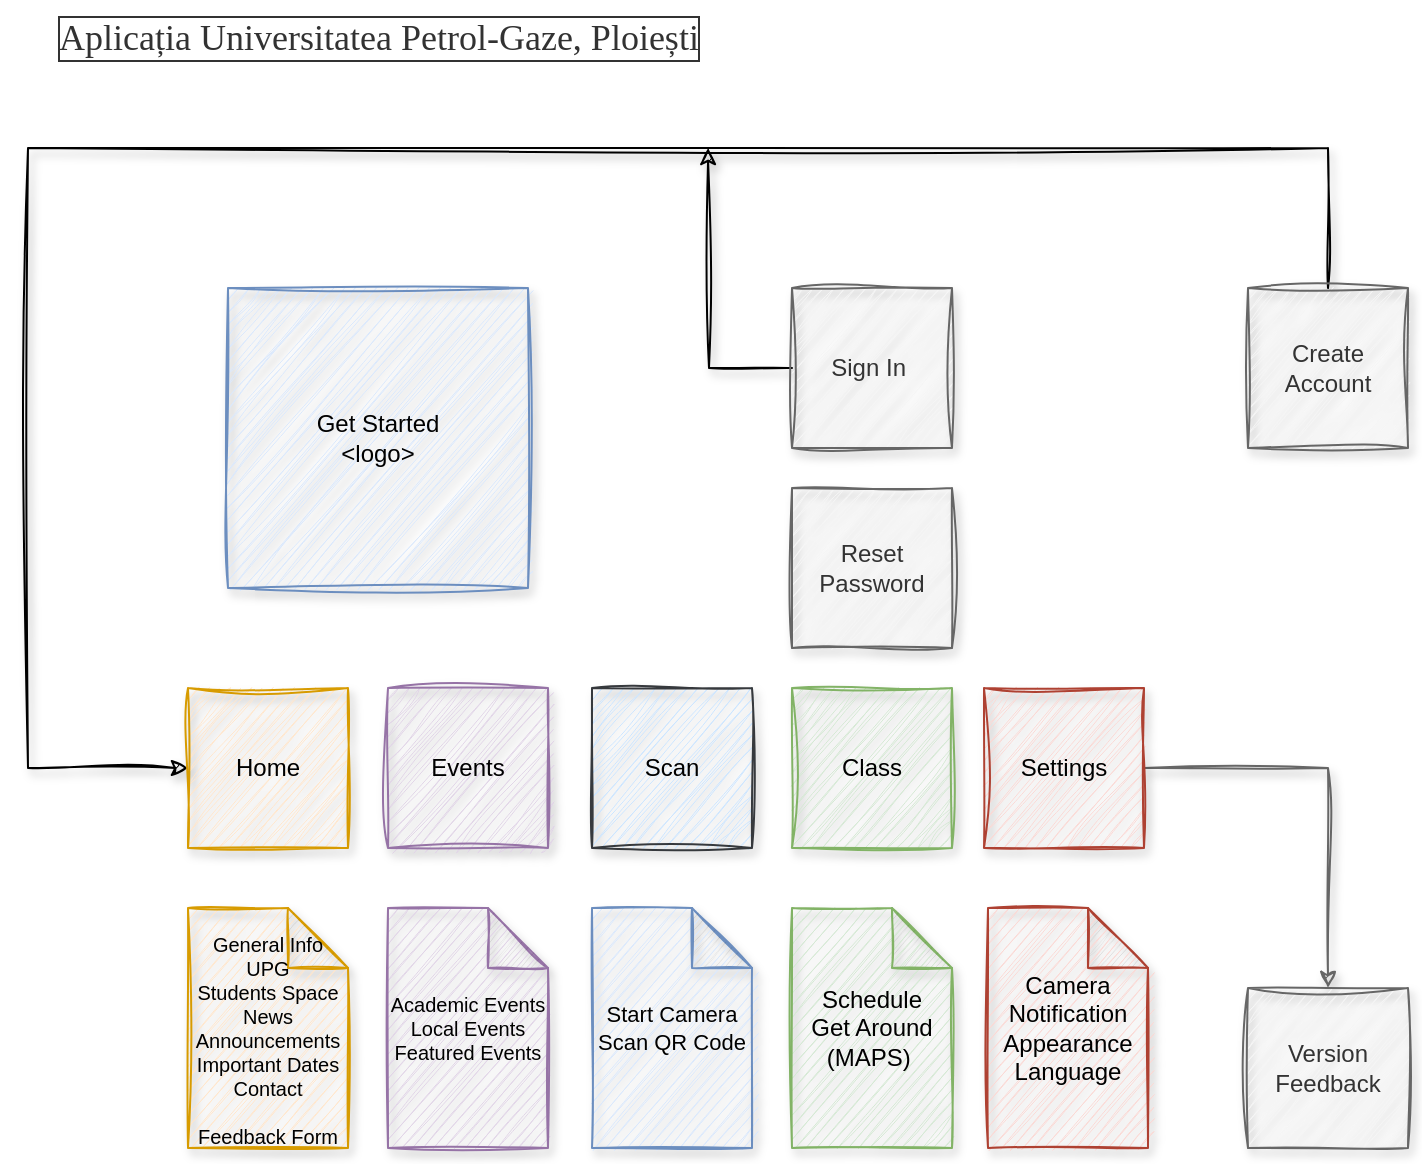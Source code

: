 <mxfile version="20.7.4" type="github">
  <diagram id="D0pcz6vuqmUrcua5Kuvg" name="Page-1">
    <mxGraphModel dx="1026" dy="633" grid="1" gridSize="10" guides="1" tooltips="1" connect="1" arrows="1" fold="1" page="1" pageScale="1" pageWidth="827" pageHeight="1169" math="0" shadow="0">
      <root>
        <mxCell id="0" />
        <mxCell id="1" parent="0" />
        <mxCell id="ZCA3S4wdHOKqiwq0sCwG-1" value="Class" style="whiteSpace=wrap;html=1;aspect=fixed;shadow=1;sketch=1;curveFitting=1;jiggle=2;fillColor=#d5e8d4;strokeColor=#82b366;" parent="1" vertex="1">
          <mxGeometry x="462" y="390" width="80" height="80" as="geometry" />
        </mxCell>
        <mxCell id="ZCA3S4wdHOKqiwq0sCwG-2" value="Scan" style="whiteSpace=wrap;html=1;aspect=fixed;shadow=1;sketch=1;curveFitting=1;jiggle=2;fillColor=#cce5ff;strokeColor=#36393d;" parent="1" vertex="1">
          <mxGeometry x="362" y="390" width="80" height="80" as="geometry" />
        </mxCell>
        <mxCell id="ZCA3S4wdHOKqiwq0sCwG-5" value="Get Started&lt;br&gt;&amp;lt;logo&amp;gt;" style="whiteSpace=wrap;html=1;aspect=fixed;shadow=1;sketch=1;curveFitting=1;jiggle=2;fillColor=#dae8fc;strokeColor=#6c8ebf;" parent="1" vertex="1">
          <mxGeometry x="180" y="190" width="150" height="150" as="geometry" />
        </mxCell>
        <mxCell id="PKq0YOTUIHZ_qvJE_4aY-6" style="edgeStyle=orthogonalEdgeStyle;rounded=0;sketch=1;orthogonalLoop=1;jettySize=auto;html=1;shadow=1;" parent="1" source="ZCA3S4wdHOKqiwq0sCwG-6" edge="1">
          <mxGeometry relative="1" as="geometry">
            <mxPoint x="420" y="120" as="targetPoint" />
          </mxGeometry>
        </mxCell>
        <mxCell id="ZCA3S4wdHOKqiwq0sCwG-6" value="Sign In&amp;nbsp;" style="whiteSpace=wrap;html=1;aspect=fixed;shadow=1;sketch=1;curveFitting=1;jiggle=2;fillColor=#f5f5f5;fontColor=#333333;strokeColor=#666666;" parent="1" vertex="1">
          <mxGeometry x="462" y="190" width="80" height="80" as="geometry" />
        </mxCell>
        <mxCell id="ZCA3S4wdHOKqiwq0sCwG-34" style="edgeStyle=orthogonalEdgeStyle;rounded=0;orthogonalLoop=1;jettySize=auto;html=1;exitX=0.5;exitY=0;exitDx=0;exitDy=0;entryX=0;entryY=0.5;entryDx=0;entryDy=0;sketch=1;curveFitting=1;jiggle=2;shadow=1;" parent="1" source="ZCA3S4wdHOKqiwq0sCwG-7" target="ZCA3S4wdHOKqiwq0sCwG-18" edge="1">
          <mxGeometry relative="1" as="geometry">
            <Array as="points">
              <mxPoint x="730" y="120" />
              <mxPoint x="80" y="120" />
              <mxPoint x="80" y="430" />
            </Array>
          </mxGeometry>
        </mxCell>
        <mxCell id="ZCA3S4wdHOKqiwq0sCwG-7" value="Create Account" style="whiteSpace=wrap;html=1;aspect=fixed;shadow=1;sketch=1;curveFitting=1;jiggle=2;fillColor=#f5f5f5;fontColor=#333333;strokeColor=#666666;" parent="1" vertex="1">
          <mxGeometry x="690" y="190" width="80" height="80" as="geometry" />
        </mxCell>
        <mxCell id="PKq0YOTUIHZ_qvJE_4aY-5" style="edgeStyle=orthogonalEdgeStyle;rounded=0;orthogonalLoop=1;jettySize=auto;html=1;entryX=0.5;entryY=0;entryDx=0;entryDy=0;fillColor=#f5f5f5;strokeColor=#666666;sketch=1;curveFitting=1;jiggle=2;shadow=1;" parent="1" source="ZCA3S4wdHOKqiwq0sCwG-10" target="PKq0YOTUIHZ_qvJE_4aY-4" edge="1">
          <mxGeometry relative="1" as="geometry" />
        </mxCell>
        <mxCell id="ZCA3S4wdHOKqiwq0sCwG-10" value="Settings" style="whiteSpace=wrap;html=1;aspect=fixed;shadow=1;sketch=1;curveFitting=1;jiggle=2;fillColor=#fad9d5;strokeColor=#ae4132;" parent="1" vertex="1">
          <mxGeometry x="558" y="390" width="80" height="80" as="geometry" />
        </mxCell>
        <mxCell id="ZCA3S4wdHOKqiwq0sCwG-17" value="Events" style="whiteSpace=wrap;html=1;aspect=fixed;shadow=1;sketch=1;curveFitting=1;jiggle=2;fillColor=#e1d5e7;strokeColor=#9673a6;" parent="1" vertex="1">
          <mxGeometry x="260" y="390" width="80" height="80" as="geometry" />
        </mxCell>
        <mxCell id="ZCA3S4wdHOKqiwq0sCwG-18" value="Home" style="whiteSpace=wrap;html=1;aspect=fixed;shadow=1;sketch=1;curveFitting=1;jiggle=2;fillColor=#ffe6cc;strokeColor=#d79b00;" parent="1" vertex="1">
          <mxGeometry x="160" y="390" width="80" height="80" as="geometry" />
        </mxCell>
        <mxCell id="ZCA3S4wdHOKqiwq0sCwG-26" value="Reset Password" style="whiteSpace=wrap;html=1;aspect=fixed;shadow=1;sketch=1;curveFitting=1;jiggle=2;fillColor=#f5f5f5;fontColor=#333333;strokeColor=#666666;" parent="1" vertex="1">
          <mxGeometry x="462" y="290" width="80" height="80" as="geometry" />
        </mxCell>
        <mxCell id="ZCA3S4wdHOKqiwq0sCwG-27" value="&lt;br&gt;General Info UPG&lt;br style=&quot;font-size: 10px;&quot;&gt;Students Space&lt;br&gt;News&lt;br&gt;Announcements&lt;br&gt;Important Dates&lt;br&gt;Contact&lt;br&gt;&lt;br&gt;Feedback Form" style="shape=note;whiteSpace=wrap;html=1;backgroundOutline=1;darkOpacity=0.05;rounded=1;shadow=1;glass=0;sketch=1;fontSize=10;fillColor=#ffe6cc;strokeColor=#d79b00;" parent="1" vertex="1">
          <mxGeometry x="160" y="500" width="80" height="120" as="geometry" />
        </mxCell>
        <mxCell id="ZCA3S4wdHOKqiwq0sCwG-28" value="Academic Events&lt;br&gt;Local Events&lt;br&gt;Featured Events" style="shape=note;backgroundOutline=1;darkOpacity=0.05;rounded=1;shadow=1;glass=0;sketch=1;fontSize=10;horizontal=1;verticalAlign=middle;whiteSpace=wrap;html=1;fillColor=#e1d5e7;strokeColor=#9673a6;" parent="1" vertex="1">
          <mxGeometry x="260" y="500" width="80" height="120" as="geometry" />
        </mxCell>
        <mxCell id="ZCA3S4wdHOKqiwq0sCwG-29" value="Start Camera&lt;br style=&quot;font-size: 11px;&quot;&gt;Scan QR Code" style="shape=note;whiteSpace=wrap;html=1;backgroundOutline=1;darkOpacity=0.05;rounded=1;shadow=1;glass=0;sketch=1;fontSize=11;fillColor=#dae8fc;strokeColor=#6c8ebf;" parent="1" vertex="1">
          <mxGeometry x="362" y="500" width="80" height="120" as="geometry" />
        </mxCell>
        <mxCell id="ZCA3S4wdHOKqiwq0sCwG-30" value="Schedule&lt;br&gt;Get Around &lt;br&gt;(MAPS)&amp;nbsp;" style="shape=note;whiteSpace=wrap;html=1;backgroundOutline=1;darkOpacity=0.05;rounded=1;shadow=1;glass=0;sketch=1;fillColor=#d5e8d4;strokeColor=#82b366;" parent="1" vertex="1">
          <mxGeometry x="462" y="500" width="80" height="120" as="geometry" />
        </mxCell>
        <mxCell id="ZCA3S4wdHOKqiwq0sCwG-32" value="Camera&lt;br&gt;Notification&lt;br&gt;Appearance&lt;br&gt;Language" style="shape=note;whiteSpace=wrap;html=1;backgroundOutline=1;darkOpacity=0.05;rounded=1;shadow=1;glass=0;sketch=1;fillColor=#fad9d5;strokeColor=#ae4132;" parent="1" vertex="1">
          <mxGeometry x="560" y="500" width="80" height="120" as="geometry" />
        </mxCell>
        <mxCell id="PKq0YOTUIHZ_qvJE_4aY-4" value="Version&lt;br&gt;Feedback" style="whiteSpace=wrap;html=1;aspect=fixed;shadow=1;sketch=1;curveFitting=1;jiggle=2;fillColor=#f5f5f5;fontColor=#333333;strokeColor=#666666;" parent="1" vertex="1">
          <mxGeometry x="690" y="540" width="80" height="80" as="geometry" />
        </mxCell>
        <mxCell id="PKq0YOTUIHZ_qvJE_4aY-9" value="Aplicația Universitatea Petrol-Gaze, Ploiești" style="text;html=1;align=center;verticalAlign=middle;resizable=0;points=[];autosize=1;strokeColor=none;fillColor=none;rounded=1;glass=0;sketch=1;curveFitting=1;jiggle=2;shadow=1;labelBorderColor=default;labelBackgroundColor=default;textOpacity=80;fontSize=18;fontFamily=Georgia;" parent="1" vertex="1">
          <mxGeometry x="70" y="50" width="370" height="30" as="geometry" />
        </mxCell>
      </root>
    </mxGraphModel>
  </diagram>
</mxfile>
